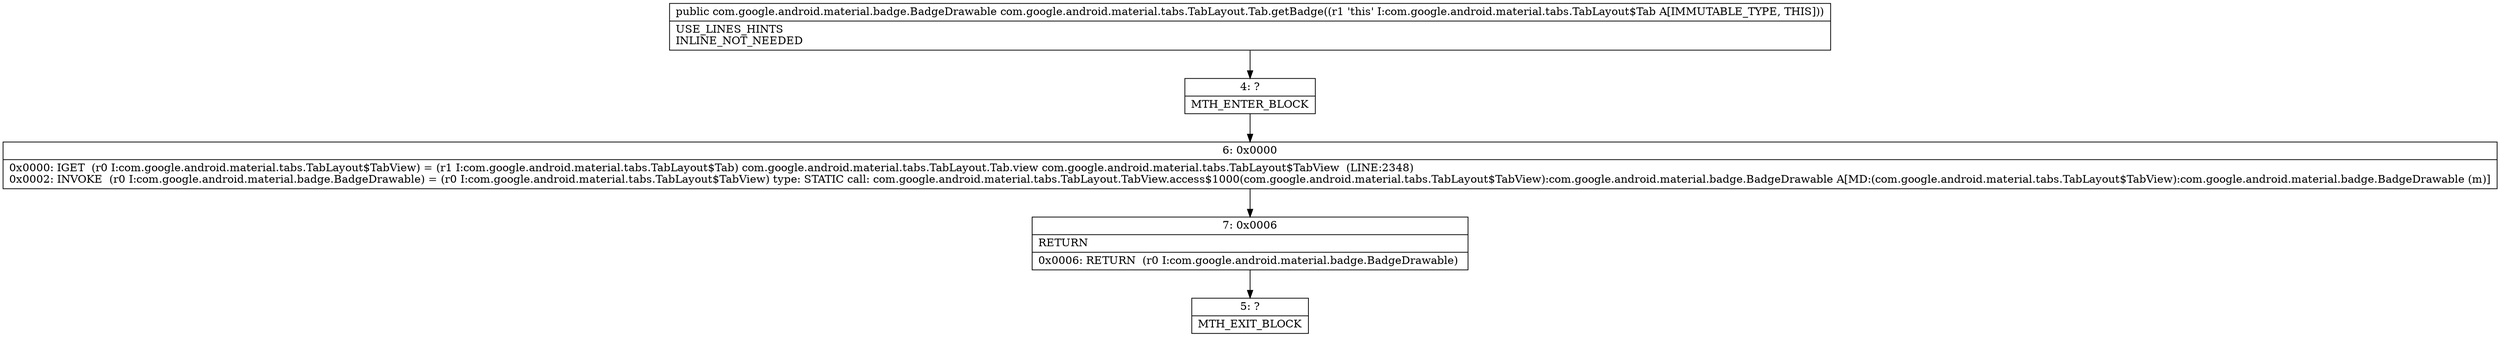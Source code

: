 digraph "CFG forcom.google.android.material.tabs.TabLayout.Tab.getBadge()Lcom\/google\/android\/material\/badge\/BadgeDrawable;" {
Node_4 [shape=record,label="{4\:\ ?|MTH_ENTER_BLOCK\l}"];
Node_6 [shape=record,label="{6\:\ 0x0000|0x0000: IGET  (r0 I:com.google.android.material.tabs.TabLayout$TabView) = (r1 I:com.google.android.material.tabs.TabLayout$Tab) com.google.android.material.tabs.TabLayout.Tab.view com.google.android.material.tabs.TabLayout$TabView  (LINE:2348)\l0x0002: INVOKE  (r0 I:com.google.android.material.badge.BadgeDrawable) = (r0 I:com.google.android.material.tabs.TabLayout$TabView) type: STATIC call: com.google.android.material.tabs.TabLayout.TabView.access$1000(com.google.android.material.tabs.TabLayout$TabView):com.google.android.material.badge.BadgeDrawable A[MD:(com.google.android.material.tabs.TabLayout$TabView):com.google.android.material.badge.BadgeDrawable (m)]\l}"];
Node_7 [shape=record,label="{7\:\ 0x0006|RETURN\l|0x0006: RETURN  (r0 I:com.google.android.material.badge.BadgeDrawable) \l}"];
Node_5 [shape=record,label="{5\:\ ?|MTH_EXIT_BLOCK\l}"];
MethodNode[shape=record,label="{public com.google.android.material.badge.BadgeDrawable com.google.android.material.tabs.TabLayout.Tab.getBadge((r1 'this' I:com.google.android.material.tabs.TabLayout$Tab A[IMMUTABLE_TYPE, THIS]))  | USE_LINES_HINTS\lINLINE_NOT_NEEDED\l}"];
MethodNode -> Node_4;Node_4 -> Node_6;
Node_6 -> Node_7;
Node_7 -> Node_5;
}

